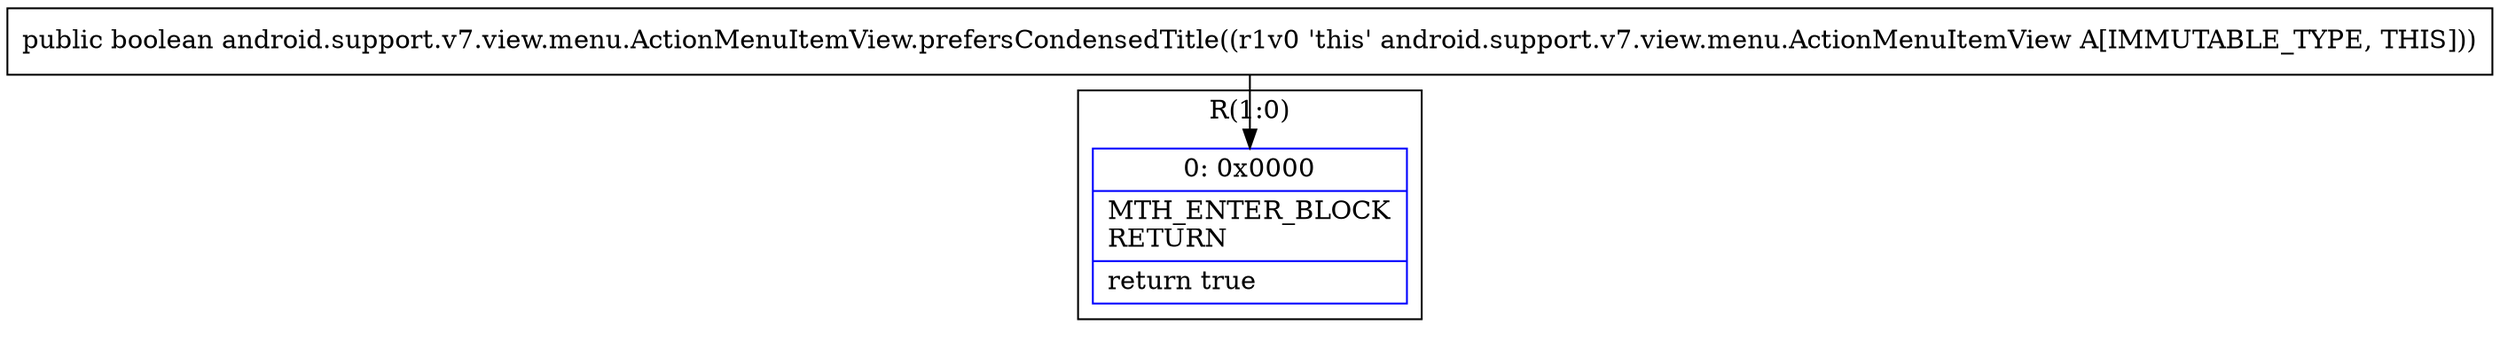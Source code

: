digraph "CFG forandroid.support.v7.view.menu.ActionMenuItemView.prefersCondensedTitle()Z" {
subgraph cluster_Region_210677133 {
label = "R(1:0)";
node [shape=record,color=blue];
Node_0 [shape=record,label="{0\:\ 0x0000|MTH_ENTER_BLOCK\lRETURN\l|return true\l}"];
}
MethodNode[shape=record,label="{public boolean android.support.v7.view.menu.ActionMenuItemView.prefersCondensedTitle((r1v0 'this' android.support.v7.view.menu.ActionMenuItemView A[IMMUTABLE_TYPE, THIS])) }"];
MethodNode -> Node_0;
}

